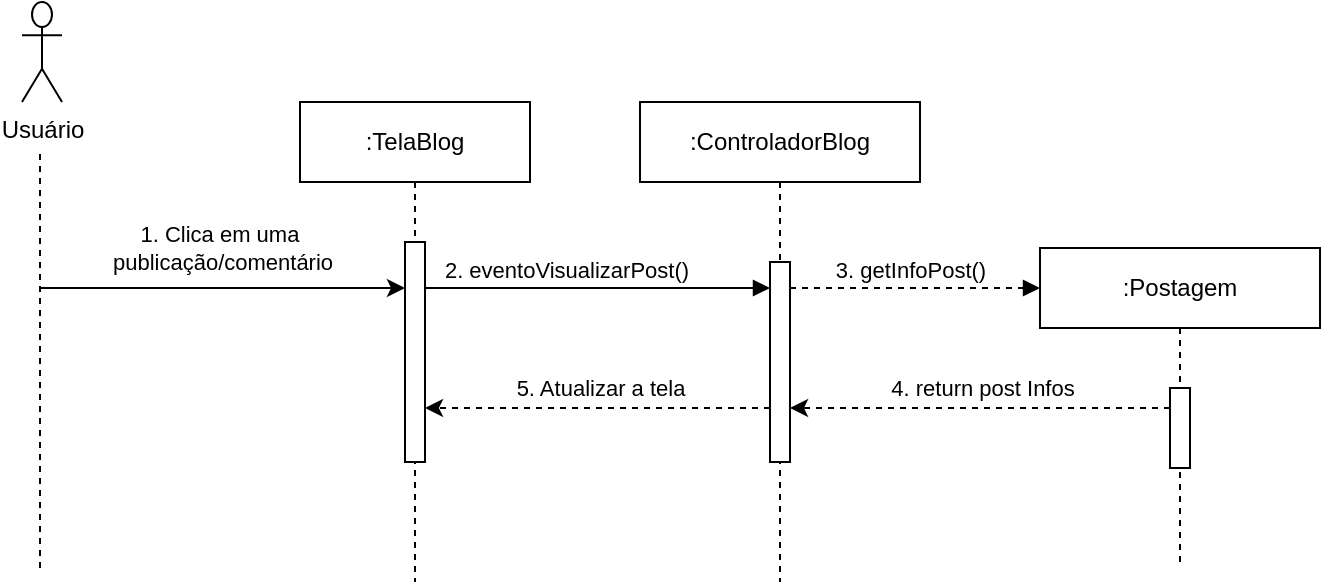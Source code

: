 <mxfile version="24.7.8">
  <diagram name="Page-1" id="2YBvvXClWsGukQMizWep">
    <mxGraphModel dx="684" dy="737" grid="1" gridSize="10" guides="1" tooltips="1" connect="1" arrows="1" fold="1" page="1" pageScale="1" pageWidth="850" pageHeight="1100" math="0" shadow="0">
      <root>
        <mxCell id="0" />
        <mxCell id="1" parent="0" />
        <mxCell id="9W2UMyhUDM8AN_5umNmA-1" value=":TelaBlog" style="shape=umlLifeline;perimeter=lifelinePerimeter;whiteSpace=wrap;html=1;container=0;dropTarget=0;collapsible=0;recursiveResize=0;outlineConnect=0;portConstraint=eastwest;newEdgeStyle={&quot;edgeStyle&quot;:&quot;elbowEdgeStyle&quot;,&quot;elbow&quot;:&quot;vertical&quot;,&quot;curved&quot;:0,&quot;rounded&quot;:0};" parent="1" vertex="1">
          <mxGeometry x="230" y="167" width="115" height="240" as="geometry" />
        </mxCell>
        <mxCell id="9W2UMyhUDM8AN_5umNmA-2" value="" style="html=1;points=[];perimeter=orthogonalPerimeter;outlineConnect=0;targetShapes=umlLifeline;portConstraint=eastwest;newEdgeStyle={&quot;edgeStyle&quot;:&quot;elbowEdgeStyle&quot;,&quot;elbow&quot;:&quot;vertical&quot;,&quot;curved&quot;:0,&quot;rounded&quot;:0};" parent="9W2UMyhUDM8AN_5umNmA-1" vertex="1">
          <mxGeometry x="52.5" y="70" width="10" height="110" as="geometry" />
        </mxCell>
        <mxCell id="9W2UMyhUDM8AN_5umNmA-4" value=":ControladorBlog" style="shape=umlLifeline;perimeter=lifelinePerimeter;whiteSpace=wrap;html=1;container=0;dropTarget=0;collapsible=0;recursiveResize=0;outlineConnect=0;portConstraint=eastwest;newEdgeStyle={&quot;edgeStyle&quot;:&quot;elbowEdgeStyle&quot;,&quot;elbow&quot;:&quot;vertical&quot;,&quot;curved&quot;:0,&quot;rounded&quot;:0};" parent="1" vertex="1">
          <mxGeometry x="400" y="167" width="140" height="240" as="geometry" />
        </mxCell>
        <mxCell id="9W2UMyhUDM8AN_5umNmA-5" value="" style="html=1;points=[];perimeter=orthogonalPerimeter;outlineConnect=0;targetShapes=umlLifeline;portConstraint=eastwest;newEdgeStyle={&quot;edgeStyle&quot;:&quot;elbowEdgeStyle&quot;,&quot;elbow&quot;:&quot;vertical&quot;,&quot;curved&quot;:0,&quot;rounded&quot;:0};" parent="9W2UMyhUDM8AN_5umNmA-4" vertex="1">
          <mxGeometry x="65" y="80" width="10" height="100" as="geometry" />
        </mxCell>
        <mxCell id="9W2UMyhUDM8AN_5umNmA-7" value="2. eventoVisualizarPost()" style="html=1;verticalAlign=bottom;endArrow=block;edgeStyle=elbowEdgeStyle;elbow=vertical;curved=0;rounded=0;" parent="1" source="9W2UMyhUDM8AN_5umNmA-2" target="9W2UMyhUDM8AN_5umNmA-5" edge="1">
          <mxGeometry x="-0.196" relative="1" as="geometry">
            <mxPoint x="390" y="260" as="sourcePoint" />
            <Array as="points">
              <mxPoint x="400" y="260" />
            </Array>
            <mxPoint x="580" y="260" as="targetPoint" />
            <mxPoint x="1" as="offset" />
          </mxGeometry>
        </mxCell>
        <mxCell id="9W2UMyhUDM8AN_5umNmA-8" value="" style="endArrow=none;dashed=1;html=1;rounded=0;" parent="1" edge="1">
          <mxGeometry width="50" height="50" relative="1" as="geometry">
            <mxPoint x="100" y="400" as="sourcePoint" />
            <mxPoint x="100" y="190" as="targetPoint" />
          </mxGeometry>
        </mxCell>
        <mxCell id="9W2UMyhUDM8AN_5umNmA-9" value="Usuário" style="shape=umlActor;verticalLabelPosition=bottom;verticalAlign=top;html=1;outlineConnect=0;" parent="1" vertex="1">
          <mxGeometry x="91" y="117" width="20" height="50" as="geometry" />
        </mxCell>
        <mxCell id="9W2UMyhUDM8AN_5umNmA-10" value="" style="endArrow=classic;html=1;rounded=0;" parent="1" target="9W2UMyhUDM8AN_5umNmA-2" edge="1">
          <mxGeometry width="50" height="50" relative="1" as="geometry">
            <mxPoint x="100" y="260" as="sourcePoint" />
            <mxPoint x="320" y="260" as="targetPoint" />
          </mxGeometry>
        </mxCell>
        <mxCell id="9W2UMyhUDM8AN_5umNmA-11" value="1. Clica em uma&amp;nbsp;&lt;div&gt;publicação/comentário&lt;/div&gt;" style="edgeLabel;html=1;align=center;verticalAlign=middle;resizable=0;points=[];" parent="9W2UMyhUDM8AN_5umNmA-10" vertex="1" connectable="0">
          <mxGeometry x="-0.093" y="-1" relative="1" as="geometry">
            <mxPoint x="8" y="-21" as="offset" />
          </mxGeometry>
        </mxCell>
        <mxCell id="WAS1BrxhrEb62qMjdOB_-1" value=":Postagem" style="shape=umlLifeline;perimeter=lifelinePerimeter;whiteSpace=wrap;html=1;container=0;dropTarget=0;collapsible=0;recursiveResize=0;outlineConnect=0;portConstraint=eastwest;newEdgeStyle={&quot;edgeStyle&quot;:&quot;elbowEdgeStyle&quot;,&quot;elbow&quot;:&quot;vertical&quot;,&quot;curved&quot;:0,&quot;rounded&quot;:0};" parent="1" vertex="1">
          <mxGeometry x="600" y="240" width="140" height="160" as="geometry" />
        </mxCell>
        <mxCell id="9W2UMyhUDM8AN_5umNmA-3" value="" style="html=1;points=[];perimeter=orthogonalPerimeter;outlineConnect=0;targetShapes=umlLifeline;portConstraint=eastwest;newEdgeStyle={&quot;edgeStyle&quot;:&quot;elbowEdgeStyle&quot;,&quot;elbow&quot;:&quot;vertical&quot;,&quot;curved&quot;:0,&quot;rounded&quot;:0};" parent="WAS1BrxhrEb62qMjdOB_-1" vertex="1">
          <mxGeometry x="65" y="70" width="10" height="40" as="geometry" />
        </mxCell>
        <mxCell id="WAS1BrxhrEb62qMjdOB_-3" value="3. getInfoPost()" style="html=1;verticalAlign=bottom;endArrow=block;edgeStyle=elbowEdgeStyle;elbow=vertical;curved=0;rounded=0;dashed=1;" parent="1" source="9W2UMyhUDM8AN_5umNmA-5" edge="1">
          <mxGeometry x="-0.044" relative="1" as="geometry">
            <mxPoint x="605" y="260" as="sourcePoint" />
            <Array as="points">
              <mxPoint x="580" y="260" />
            </Array>
            <mxPoint x="600" y="260" as="targetPoint" />
            <mxPoint as="offset" />
          </mxGeometry>
        </mxCell>
        <mxCell id="WAS1BrxhrEb62qMjdOB_-7" value="" style="endArrow=classic;html=1;rounded=0;dashed=1;" parent="1" source="9W2UMyhUDM8AN_5umNmA-3" target="9W2UMyhUDM8AN_5umNmA-5" edge="1">
          <mxGeometry width="50" height="50" relative="1" as="geometry">
            <mxPoint x="750" y="320" as="sourcePoint" />
            <mxPoint x="580" y="320" as="targetPoint" />
            <Array as="points">
              <mxPoint x="610" y="320" />
            </Array>
          </mxGeometry>
        </mxCell>
        <mxCell id="WAS1BrxhrEb62qMjdOB_-8" value="4. return post Infos" style="edgeLabel;html=1;align=center;verticalAlign=middle;resizable=0;points=[];" parent="WAS1BrxhrEb62qMjdOB_-7" vertex="1" connectable="0">
          <mxGeometry x="-0.025" y="-3" relative="1" as="geometry">
            <mxPoint x="-2" y="-7" as="offset" />
          </mxGeometry>
        </mxCell>
        <mxCell id="WAS1BrxhrEb62qMjdOB_-9" value="" style="endArrow=classic;html=1;rounded=0;dashed=1;" parent="1" source="9W2UMyhUDM8AN_5umNmA-5" target="9W2UMyhUDM8AN_5umNmA-2" edge="1">
          <mxGeometry width="50" height="50" relative="1" as="geometry">
            <mxPoint x="645" y="400" as="sourcePoint" />
            <mxPoint x="345" y="400" as="targetPoint" />
            <Array as="points">
              <mxPoint x="410" y="320" />
              <mxPoint x="320" y="320" />
            </Array>
          </mxGeometry>
        </mxCell>
        <mxCell id="WAS1BrxhrEb62qMjdOB_-10" value="5. Atualizar a tela" style="edgeLabel;html=1;align=center;verticalAlign=middle;resizable=0;points=[];" parent="WAS1BrxhrEb62qMjdOB_-9" vertex="1" connectable="0">
          <mxGeometry x="-0.025" y="-3" relative="1" as="geometry">
            <mxPoint x="-1" y="-7" as="offset" />
          </mxGeometry>
        </mxCell>
      </root>
    </mxGraphModel>
  </diagram>
</mxfile>
